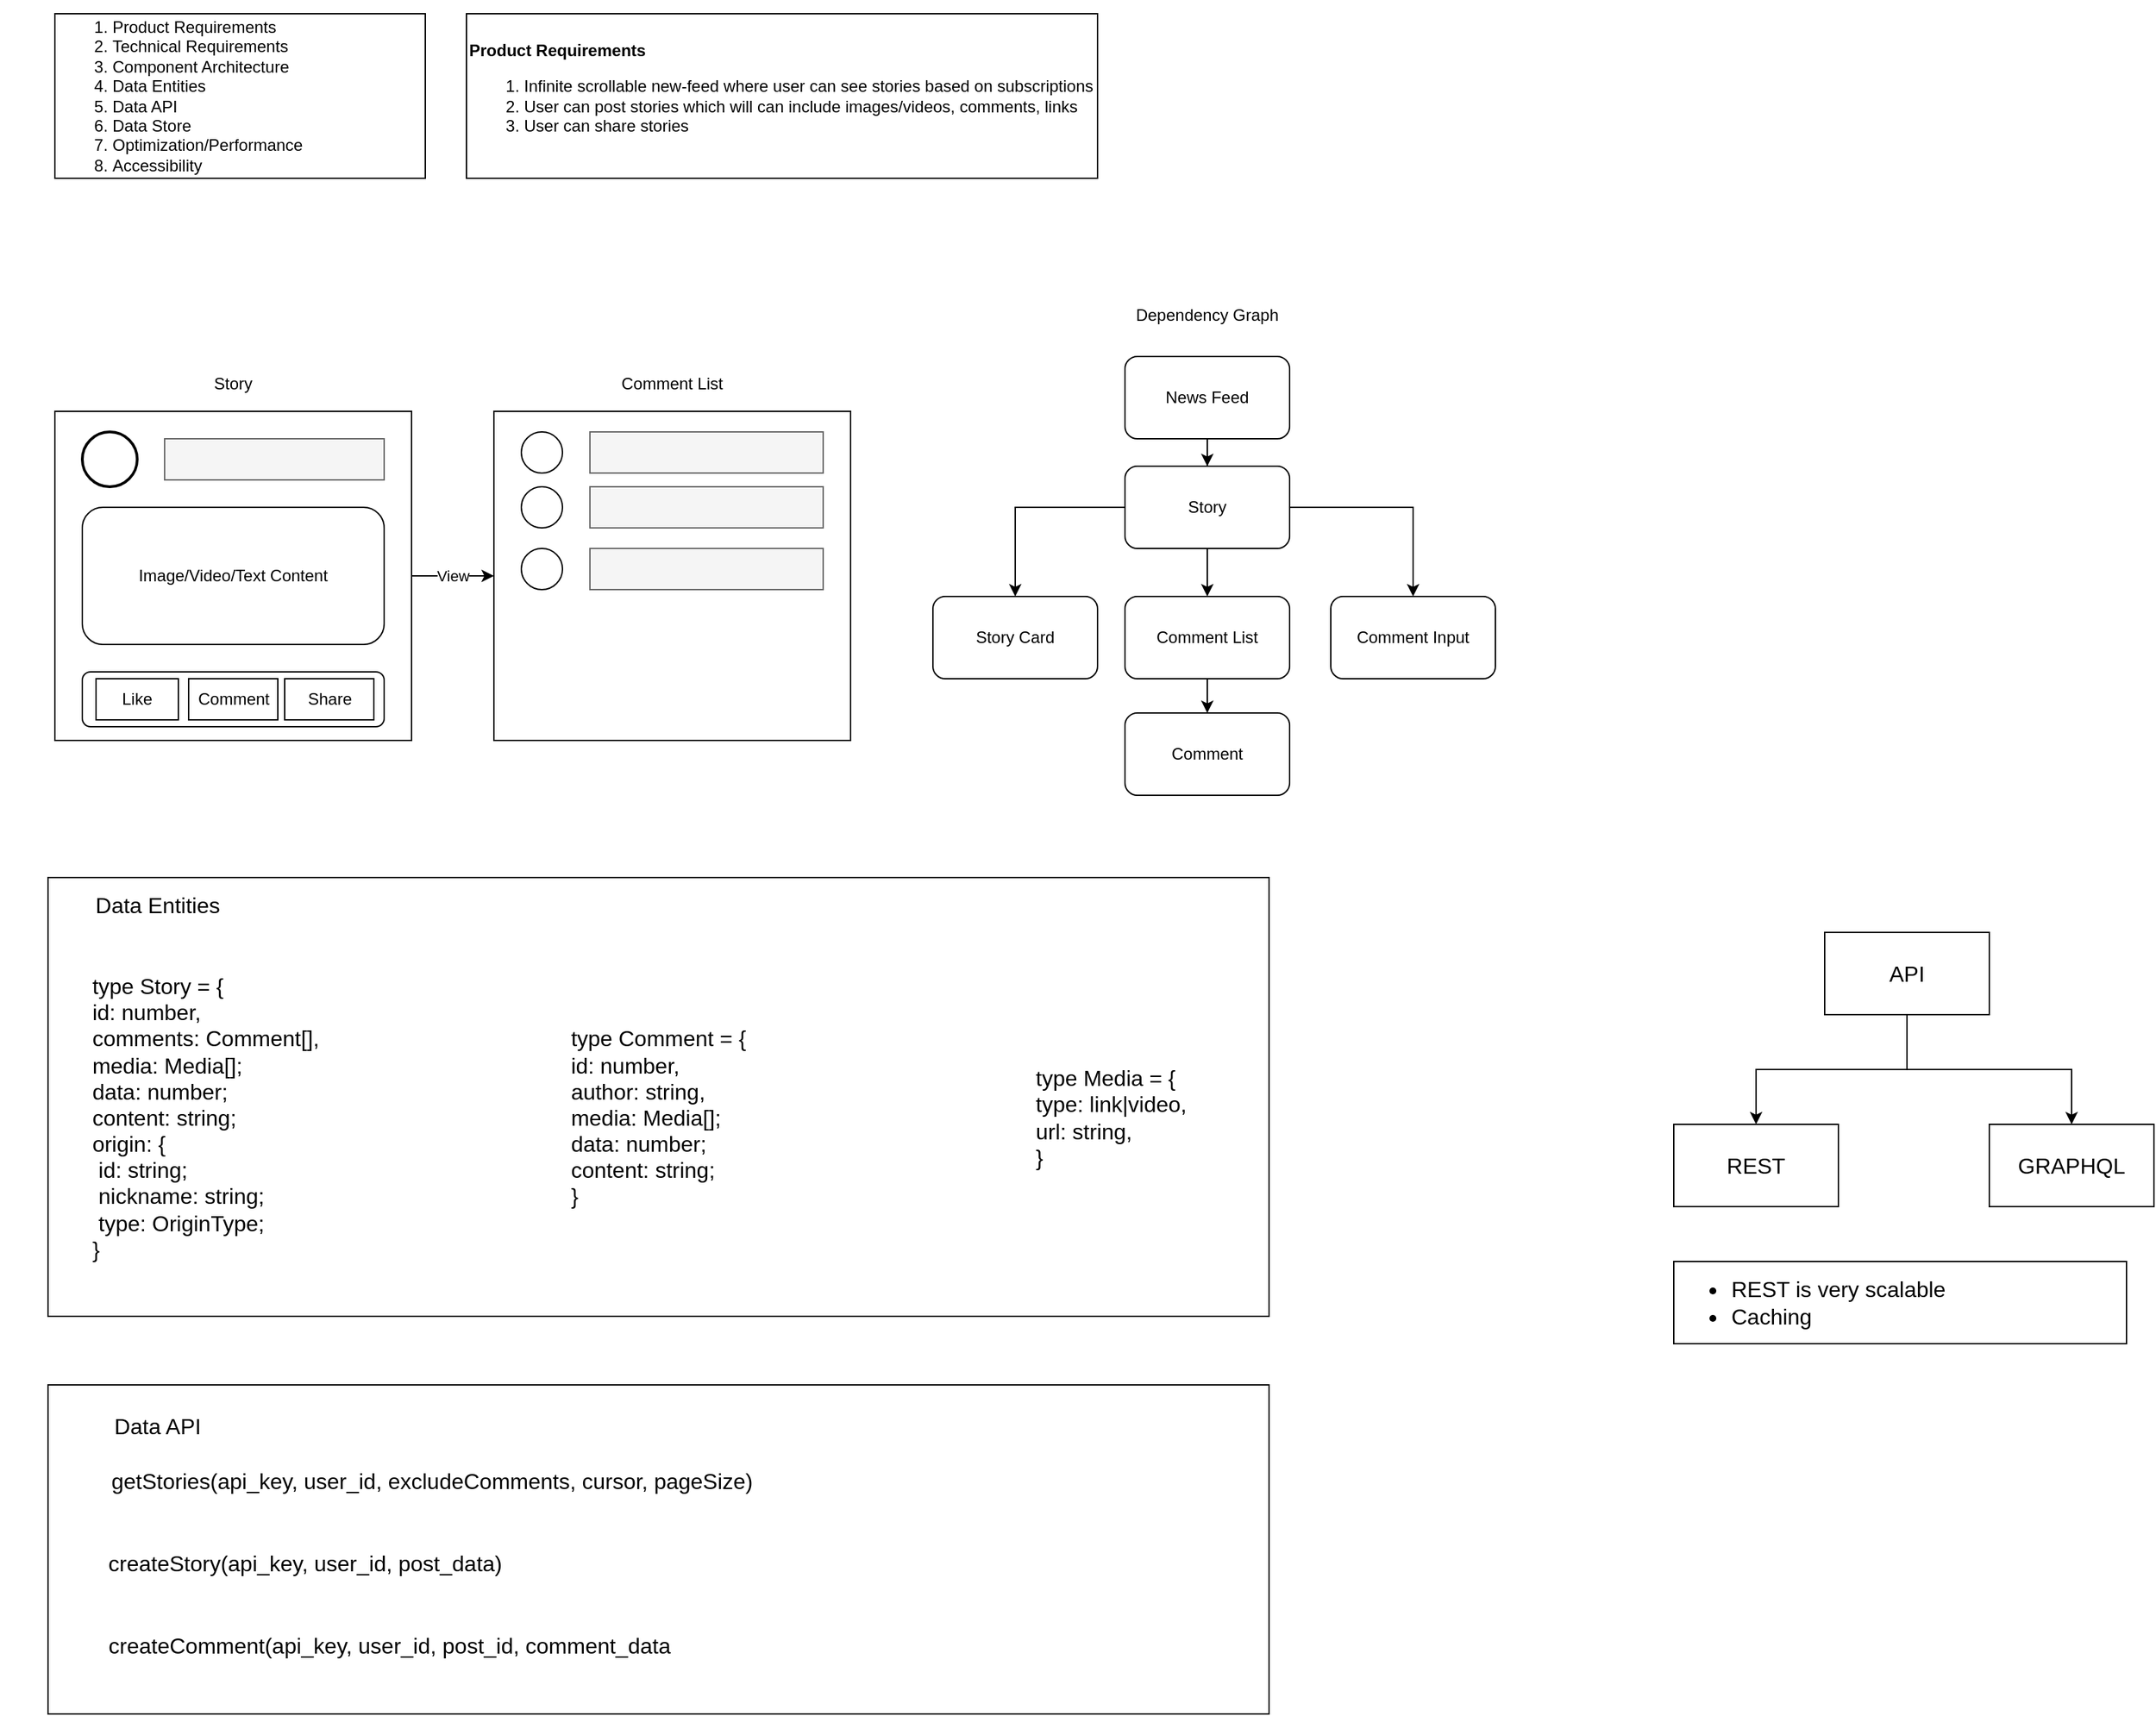 <mxfile version="15.2.9" type="github">
  <diagram id="RrS9KNd53PsVYX24TNLM" name="Page-1">
    <mxGraphModel dx="3605" dy="2639" grid="1" gridSize="10" guides="1" tooltips="1" connect="1" arrows="1" fold="1" page="1" pageScale="1" pageWidth="850" pageHeight="1100" math="0" shadow="0">
      <root>
        <mxCell id="0" />
        <mxCell id="1" parent="0" />
        <mxCell id="n29KR3bJ3Jj2uVsHmtv6-1" value="&lt;ol&gt;&lt;li&gt;Product Requirements&lt;/li&gt;&lt;li&gt;Technical Requirements&lt;/li&gt;&lt;li&gt;Component Architecture&lt;/li&gt;&lt;li&gt;Data Entities&lt;/li&gt;&lt;li&gt;Data API&lt;/li&gt;&lt;li&gt;Data Store&lt;/li&gt;&lt;li&gt;Optimization/Performance&amp;nbsp;&lt;/li&gt;&lt;li&gt;Accessibility&lt;/li&gt;&lt;/ol&gt;" style="rounded=0;whiteSpace=wrap;html=1;align=left;" parent="1" vertex="1">
          <mxGeometry x="-610" y="-110" width="270" height="120" as="geometry" />
        </mxCell>
        <mxCell id="n29KR3bJ3Jj2uVsHmtv6-3" value="&lt;b&gt;Product Requirements&lt;br&gt;&lt;/b&gt;&lt;ol&gt;&lt;li&gt;Infinite scrollable new-feed where user can see stories based on subscriptions&lt;/li&gt;&lt;li&gt;User can post stories which will can include images/videos, comments, links&lt;/li&gt;&lt;li&gt;User can share stories&lt;/li&gt;&lt;/ol&gt;" style="rounded=0;whiteSpace=wrap;html=1;align=left;" parent="1" vertex="1">
          <mxGeometry x="-310" y="-110" width="460" height="120" as="geometry" />
        </mxCell>
        <mxCell id="snxL2293W4mS8YiSDKQ5-1" value="" style="rounded=0;whiteSpace=wrap;html=1;" vertex="1" parent="1">
          <mxGeometry x="-610" y="180" width="260" height="240" as="geometry" />
        </mxCell>
        <mxCell id="snxL2293W4mS8YiSDKQ5-2" value="" style="rounded=0;whiteSpace=wrap;html=1;fillColor=#f5f5f5;strokeColor=#666666;fontColor=#333333;" vertex="1" parent="1">
          <mxGeometry x="-530" y="200" width="160" height="30" as="geometry" />
        </mxCell>
        <mxCell id="snxL2293W4mS8YiSDKQ5-5" value="" style="strokeWidth=2;html=1;shape=mxgraph.flowchart.start_2;whiteSpace=wrap;" vertex="1" parent="1">
          <mxGeometry x="-590" y="195" width="40" height="40" as="geometry" />
        </mxCell>
        <mxCell id="snxL2293W4mS8YiSDKQ5-6" value="Image/Video/Text Content" style="rounded=1;whiteSpace=wrap;html=1;" vertex="1" parent="1">
          <mxGeometry x="-590" y="250" width="220" height="100" as="geometry" />
        </mxCell>
        <mxCell id="snxL2293W4mS8YiSDKQ5-7" value="" style="rounded=1;whiteSpace=wrap;html=1;" vertex="1" parent="1">
          <mxGeometry x="-590" y="370" width="220" height="40" as="geometry" />
        </mxCell>
        <mxCell id="snxL2293W4mS8YiSDKQ5-8" value="Like" style="rounded=0;whiteSpace=wrap;html=1;" vertex="1" parent="1">
          <mxGeometry x="-580" y="375" width="60" height="30" as="geometry" />
        </mxCell>
        <mxCell id="snxL2293W4mS8YiSDKQ5-9" value="Comment" style="rounded=0;whiteSpace=wrap;html=1;" vertex="1" parent="1">
          <mxGeometry x="-512.5" y="375" width="65" height="30" as="geometry" />
        </mxCell>
        <mxCell id="snxL2293W4mS8YiSDKQ5-10" value="Share" style="rounded=0;whiteSpace=wrap;html=1;" vertex="1" parent="1">
          <mxGeometry x="-442.5" y="375" width="65" height="30" as="geometry" />
        </mxCell>
        <mxCell id="snxL2293W4mS8YiSDKQ5-16" value="" style="rounded=0;whiteSpace=wrap;html=1;" vertex="1" parent="1">
          <mxGeometry x="-290" y="180" width="260" height="240" as="geometry" />
        </mxCell>
        <mxCell id="snxL2293W4mS8YiSDKQ5-17" value="" style="ellipse;whiteSpace=wrap;html=1;aspect=fixed;" vertex="1" parent="1">
          <mxGeometry x="-270" y="195" width="30" height="30" as="geometry" />
        </mxCell>
        <mxCell id="snxL2293W4mS8YiSDKQ5-18" value="" style="rounded=0;whiteSpace=wrap;html=1;fillColor=#f5f5f5;strokeColor=#666666;fontColor=#333333;" vertex="1" parent="1">
          <mxGeometry x="-220" y="195" width="170" height="30" as="geometry" />
        </mxCell>
        <mxCell id="snxL2293W4mS8YiSDKQ5-26" value="" style="ellipse;whiteSpace=wrap;html=1;aspect=fixed;" vertex="1" parent="1">
          <mxGeometry x="-270" y="235" width="30" height="30" as="geometry" />
        </mxCell>
        <mxCell id="snxL2293W4mS8YiSDKQ5-27" value="" style="rounded=0;whiteSpace=wrap;html=1;fillColor=#f5f5f5;strokeColor=#666666;fontColor=#333333;" vertex="1" parent="1">
          <mxGeometry x="-220" y="235" width="170" height="30" as="geometry" />
        </mxCell>
        <mxCell id="snxL2293W4mS8YiSDKQ5-28" value="" style="ellipse;whiteSpace=wrap;html=1;aspect=fixed;" vertex="1" parent="1">
          <mxGeometry x="-270" y="280" width="30" height="30" as="geometry" />
        </mxCell>
        <mxCell id="snxL2293W4mS8YiSDKQ5-29" value="" style="rounded=0;whiteSpace=wrap;html=1;fillColor=#f5f5f5;strokeColor=#666666;fontColor=#333333;" vertex="1" parent="1">
          <mxGeometry x="-220" y="280" width="170" height="30" as="geometry" />
        </mxCell>
        <mxCell id="snxL2293W4mS8YiSDKQ5-30" value="" style="endArrow=classic;html=1;exitX=1;exitY=0.5;exitDx=0;exitDy=0;" edge="1" parent="1" source="snxL2293W4mS8YiSDKQ5-1">
          <mxGeometry relative="1" as="geometry">
            <mxPoint x="-330" y="300" as="sourcePoint" />
            <mxPoint x="-290" y="300" as="targetPoint" />
          </mxGeometry>
        </mxCell>
        <mxCell id="snxL2293W4mS8YiSDKQ5-31" value="View" style="edgeLabel;resizable=0;html=1;align=center;verticalAlign=middle;" connectable="0" vertex="1" parent="snxL2293W4mS8YiSDKQ5-30">
          <mxGeometry relative="1" as="geometry" />
        </mxCell>
        <mxCell id="snxL2293W4mS8YiSDKQ5-33" value="Story" style="text;html=1;strokeColor=none;fillColor=none;align=center;verticalAlign=middle;whiteSpace=wrap;rounded=0;" vertex="1" parent="1">
          <mxGeometry x="-540" y="150" width="120" height="20" as="geometry" />
        </mxCell>
        <mxCell id="snxL2293W4mS8YiSDKQ5-36" value="Comment List" style="text;html=1;strokeColor=none;fillColor=none;align=center;verticalAlign=middle;whiteSpace=wrap;rounded=0;" vertex="1" parent="1">
          <mxGeometry x="-220" y="150" width="120" height="20" as="geometry" />
        </mxCell>
        <mxCell id="snxL2293W4mS8YiSDKQ5-47" style="edgeStyle=orthogonalEdgeStyle;rounded=0;orthogonalLoop=1;jettySize=auto;html=1;" edge="1" parent="1" source="snxL2293W4mS8YiSDKQ5-38" target="snxL2293W4mS8YiSDKQ5-39">
          <mxGeometry relative="1" as="geometry" />
        </mxCell>
        <mxCell id="snxL2293W4mS8YiSDKQ5-38" value="News Feed" style="rounded=1;whiteSpace=wrap;html=1;" vertex="1" parent="1">
          <mxGeometry x="170" y="140" width="120" height="60" as="geometry" />
        </mxCell>
        <mxCell id="snxL2293W4mS8YiSDKQ5-45" style="edgeStyle=orthogonalEdgeStyle;rounded=0;orthogonalLoop=1;jettySize=auto;html=1;entryX=0.5;entryY=0;entryDx=0;entryDy=0;" edge="1" parent="1" source="snxL2293W4mS8YiSDKQ5-39" target="snxL2293W4mS8YiSDKQ5-42">
          <mxGeometry relative="1" as="geometry" />
        </mxCell>
        <mxCell id="snxL2293W4mS8YiSDKQ5-46" style="edgeStyle=orthogonalEdgeStyle;rounded=0;orthogonalLoop=1;jettySize=auto;html=1;entryX=0.5;entryY=0;entryDx=0;entryDy=0;" edge="1" parent="1" source="snxL2293W4mS8YiSDKQ5-39" target="snxL2293W4mS8YiSDKQ5-41">
          <mxGeometry relative="1" as="geometry" />
        </mxCell>
        <mxCell id="snxL2293W4mS8YiSDKQ5-48" style="edgeStyle=orthogonalEdgeStyle;rounded=0;orthogonalLoop=1;jettySize=auto;html=1;entryX=0.5;entryY=0;entryDx=0;entryDy=0;" edge="1" parent="1" source="snxL2293W4mS8YiSDKQ5-39" target="snxL2293W4mS8YiSDKQ5-40">
          <mxGeometry relative="1" as="geometry" />
        </mxCell>
        <mxCell id="snxL2293W4mS8YiSDKQ5-39" value="Story" style="rounded=1;whiteSpace=wrap;html=1;" vertex="1" parent="1">
          <mxGeometry x="170" y="220" width="120" height="60" as="geometry" />
        </mxCell>
        <mxCell id="snxL2293W4mS8YiSDKQ5-49" style="edgeStyle=orthogonalEdgeStyle;rounded=0;orthogonalLoop=1;jettySize=auto;html=1;" edge="1" parent="1" source="snxL2293W4mS8YiSDKQ5-40" target="snxL2293W4mS8YiSDKQ5-43">
          <mxGeometry relative="1" as="geometry" />
        </mxCell>
        <mxCell id="snxL2293W4mS8YiSDKQ5-40" value="Comment List" style="rounded=1;whiteSpace=wrap;html=1;" vertex="1" parent="1">
          <mxGeometry x="170" y="315" width="120" height="60" as="geometry" />
        </mxCell>
        <mxCell id="snxL2293W4mS8YiSDKQ5-41" value="Comment Input" style="rounded=1;whiteSpace=wrap;html=1;" vertex="1" parent="1">
          <mxGeometry x="320" y="315" width="120" height="60" as="geometry" />
        </mxCell>
        <mxCell id="snxL2293W4mS8YiSDKQ5-42" value="Story Card" style="rounded=1;whiteSpace=wrap;html=1;" vertex="1" parent="1">
          <mxGeometry x="30" y="315" width="120" height="60" as="geometry" />
        </mxCell>
        <mxCell id="snxL2293W4mS8YiSDKQ5-43" value="Comment" style="rounded=1;whiteSpace=wrap;html=1;" vertex="1" parent="1">
          <mxGeometry x="170" y="400" width="120" height="60" as="geometry" />
        </mxCell>
        <mxCell id="snxL2293W4mS8YiSDKQ5-50" value="Dependency Graph" style="text;html=1;strokeColor=none;fillColor=none;align=center;verticalAlign=middle;whiteSpace=wrap;rounded=0;" vertex="1" parent="1">
          <mxGeometry x="160" y="100" width="140" height="20" as="geometry" />
        </mxCell>
        <mxCell id="snxL2293W4mS8YiSDKQ5-57" value="" style="rounded=0;whiteSpace=wrap;html=1;fontSize=16;" vertex="1" parent="1">
          <mxGeometry x="-615" y="520" width="890" height="320" as="geometry" />
        </mxCell>
        <mxCell id="snxL2293W4mS8YiSDKQ5-54" value="Data Entities" style="text;html=1;strokeColor=none;fillColor=none;align=center;verticalAlign=middle;whiteSpace=wrap;rounded=0;fontSize=16;" vertex="1" parent="1">
          <mxGeometry x="-590" y="530" width="110" height="20" as="geometry" />
        </mxCell>
        <mxCell id="snxL2293W4mS8YiSDKQ5-55" value="&lt;div style=&quot;text-align: left ; font-size: 16px&quot;&gt;&lt;span style=&quot;font-size: 16px&quot;&gt;type Media = {&lt;/span&gt;&lt;/div&gt;&lt;div style=&quot;text-align: left ; font-size: 16px&quot;&gt;&lt;span style=&quot;font-size: 16px&quot;&gt;type: link|video,&lt;/span&gt;&lt;/div&gt;&lt;div style=&quot;text-align: left ; font-size: 16px&quot;&gt;&lt;span style=&quot;font-size: 16px&quot;&gt;url: string,&lt;/span&gt;&lt;/div&gt;&lt;div style=&quot;text-align: left ; font-size: 16px&quot;&gt;}&lt;/div&gt;" style="text;html=1;strokeColor=none;fillColor=none;align=center;verticalAlign=middle;whiteSpace=wrap;rounded=0;fontSize=16;" vertex="1" parent="1">
          <mxGeometry x="10" y="590" width="300" height="210" as="geometry" />
        </mxCell>
        <mxCell id="snxL2293W4mS8YiSDKQ5-58" value="" style="rounded=0;whiteSpace=wrap;html=1;fontSize=16;" vertex="1" parent="1">
          <mxGeometry x="-615" y="890" width="890" height="240" as="geometry" />
        </mxCell>
        <mxCell id="snxL2293W4mS8YiSDKQ5-56" value="Data API" style="text;html=1;strokeColor=none;fillColor=none;align=center;verticalAlign=middle;whiteSpace=wrap;rounded=0;fontSize=16;" vertex="1" parent="1">
          <mxGeometry x="-590" y="910" width="110" height="20" as="geometry" />
        </mxCell>
        <mxCell id="snxL2293W4mS8YiSDKQ5-51" value="&lt;div style=&quot;text-align: left; font-size: 16px;&quot;&gt;&lt;span style=&quot;font-size: 16px;&quot;&gt;type Story = {&lt;/span&gt;&lt;/div&gt;&lt;div style=&quot;text-align: left; font-size: 16px;&quot;&gt;&lt;span style=&quot;font-size: 16px;&quot;&gt;id: number,&lt;/span&gt;&lt;/div&gt;&lt;div style=&quot;text-align: left; font-size: 16px;&quot;&gt;&lt;span style=&quot;font-size: 16px;&quot;&gt;comments: Comment[],&lt;/span&gt;&lt;/div&gt;&lt;div style=&quot;text-align: left; font-size: 16px;&quot;&gt;&lt;span style=&quot;font-size: 16px;&quot;&gt;media: Media[];&lt;/span&gt;&lt;/div&gt;&lt;div style=&quot;text-align: left; font-size: 16px;&quot;&gt;&lt;span style=&quot;font-size: 16px;&quot;&gt;data: number;&lt;/span&gt;&lt;/div&gt;&lt;div style=&quot;text-align: left; font-size: 16px;&quot;&gt;&lt;span style=&quot;font-size: 16px;&quot;&gt;content: string;&lt;/span&gt;&lt;/div&gt;&lt;div style=&quot;text-align: left; font-size: 16px;&quot;&gt;&lt;span style=&quot;font-size: 16px;&quot;&gt;origin: {&lt;/span&gt;&lt;/div&gt;&lt;div style=&quot;text-align: left; font-size: 16px;&quot;&gt;&lt;span style=&quot;font-size: 16px;&quot;&gt;&lt;span style=&quot;white-space: pre; font-size: 16px;&quot;&gt;	&lt;/span&gt;id: string;&lt;br style=&quot;font-size: 16px;&quot;&gt;&lt;/span&gt;&lt;/div&gt;&lt;div style=&quot;text-align: left; font-size: 16px;&quot;&gt;&lt;span style=&quot;font-size: 16px;&quot;&gt;&lt;span style=&quot;white-space: pre; font-size: 16px;&quot;&gt;	&lt;/span&gt;nickname: string;&lt;br style=&quot;font-size: 16px;&quot;&gt;&lt;/span&gt;&lt;/div&gt;&lt;div style=&quot;text-align: left; font-size: 16px;&quot;&gt;&lt;span style=&quot;font-size: 16px;&quot;&gt;&lt;span style=&quot;white-space: pre; font-size: 16px;&quot;&gt;	&lt;/span&gt;type: OriginType;&lt;br style=&quot;font-size: 16px;&quot;&gt;&lt;/span&gt;&lt;/div&gt;&lt;div style=&quot;text-align: left; font-size: 16px;&quot;&gt;&lt;span style=&quot;font-size: 16px;&quot;&gt;}&lt;/span&gt;&lt;/div&gt;" style="text;html=1;strokeColor=none;fillColor=none;align=center;verticalAlign=middle;whiteSpace=wrap;rounded=0;fontSize=16;" vertex="1" parent="1">
          <mxGeometry x="-650" y="590" width="300" height="210" as="geometry" />
        </mxCell>
        <mxCell id="snxL2293W4mS8YiSDKQ5-53" value="&lt;div style=&quot;text-align: left; font-size: 16px;&quot;&gt;&lt;span style=&quot;font-size: 16px;&quot;&gt;type Comment = {&lt;/span&gt;&lt;/div&gt;&lt;div style=&quot;text-align: left; font-size: 16px;&quot;&gt;&lt;span style=&quot;font-size: 16px;&quot;&gt;id: number,&lt;/span&gt;&lt;/div&gt;&lt;div style=&quot;text-align: left; font-size: 16px;&quot;&gt;&lt;span style=&quot;font-size: 16px;&quot;&gt;author: string,&lt;/span&gt;&lt;/div&gt;&lt;div style=&quot;text-align: left; font-size: 16px;&quot;&gt;&lt;span style=&quot;font-size: 16px;&quot;&gt;media: Media[];&lt;/span&gt;&lt;/div&gt;&lt;div style=&quot;text-align: left; font-size: 16px;&quot;&gt;&lt;span style=&quot;font-size: 16px;&quot;&gt;data: number;&lt;/span&gt;&lt;/div&gt;&lt;div style=&quot;text-align: left; font-size: 16px;&quot;&gt;&lt;span style=&quot;font-size: 16px;&quot;&gt;content: string;&lt;/span&gt;&lt;/div&gt;&lt;div style=&quot;text-align: left; font-size: 16px;&quot;&gt;}&lt;/div&gt;" style="text;html=1;strokeColor=none;fillColor=none;align=center;verticalAlign=middle;whiteSpace=wrap;rounded=0;fontSize=16;" vertex="1" parent="1">
          <mxGeometry x="-320" y="590" width="300" height="210" as="geometry" />
        </mxCell>
        <mxCell id="snxL2293W4mS8YiSDKQ5-59" value="getStories(api_key, user_id, excludeComments, cursor, pageSize)" style="text;html=1;strokeColor=none;fillColor=none;align=center;verticalAlign=middle;whiteSpace=wrap;rounded=0;fontSize=16;" vertex="1" parent="1">
          <mxGeometry x="-610" y="930" width="550" height="60" as="geometry" />
        </mxCell>
        <mxCell id="snxL2293W4mS8YiSDKQ5-60" value="createStory(api_key, user_id, post_data)" style="text;html=1;strokeColor=none;fillColor=none;align=center;verticalAlign=middle;whiteSpace=wrap;rounded=0;fontSize=16;" vertex="1" parent="1">
          <mxGeometry x="-615" y="990" width="375" height="60" as="geometry" />
        </mxCell>
        <mxCell id="snxL2293W4mS8YiSDKQ5-61" value="createComment(api_key, user_id, post_id, comment_data" style="text;html=1;strokeColor=none;fillColor=none;align=center;verticalAlign=middle;whiteSpace=wrap;rounded=0;fontSize=16;" vertex="1" parent="1">
          <mxGeometry x="-612" y="1050" width="492" height="60" as="geometry" />
        </mxCell>
        <mxCell id="snxL2293W4mS8YiSDKQ5-66" style="edgeStyle=orthogonalEdgeStyle;rounded=0;orthogonalLoop=1;jettySize=auto;html=1;fontSize=16;" edge="1" parent="1" source="snxL2293W4mS8YiSDKQ5-62" target="snxL2293W4mS8YiSDKQ5-63">
          <mxGeometry relative="1" as="geometry" />
        </mxCell>
        <mxCell id="snxL2293W4mS8YiSDKQ5-67" style="edgeStyle=orthogonalEdgeStyle;rounded=0;orthogonalLoop=1;jettySize=auto;html=1;fontSize=16;" edge="1" parent="1" source="snxL2293W4mS8YiSDKQ5-62" target="snxL2293W4mS8YiSDKQ5-64">
          <mxGeometry relative="1" as="geometry" />
        </mxCell>
        <mxCell id="snxL2293W4mS8YiSDKQ5-62" value="API" style="rounded=0;whiteSpace=wrap;html=1;fontSize=16;" vertex="1" parent="1">
          <mxGeometry x="680" y="560" width="120" height="60" as="geometry" />
        </mxCell>
        <mxCell id="snxL2293W4mS8YiSDKQ5-63" value="REST" style="rounded=0;whiteSpace=wrap;html=1;fontSize=16;" vertex="1" parent="1">
          <mxGeometry x="570" y="700" width="120" height="60" as="geometry" />
        </mxCell>
        <mxCell id="snxL2293W4mS8YiSDKQ5-64" value="GRAPHQL" style="rounded=0;whiteSpace=wrap;html=1;fontSize=16;" vertex="1" parent="1">
          <mxGeometry x="800" y="700" width="120" height="60" as="geometry" />
        </mxCell>
        <mxCell id="snxL2293W4mS8YiSDKQ5-65" value="&lt;ul&gt;&lt;li&gt;REST is very scalable&lt;/li&gt;&lt;li&gt;Caching&lt;/li&gt;&lt;/ul&gt;" style="rounded=0;whiteSpace=wrap;html=1;fontSize=16;align=left;" vertex="1" parent="1">
          <mxGeometry x="570" y="800" width="330" height="60" as="geometry" />
        </mxCell>
      </root>
    </mxGraphModel>
  </diagram>
</mxfile>
